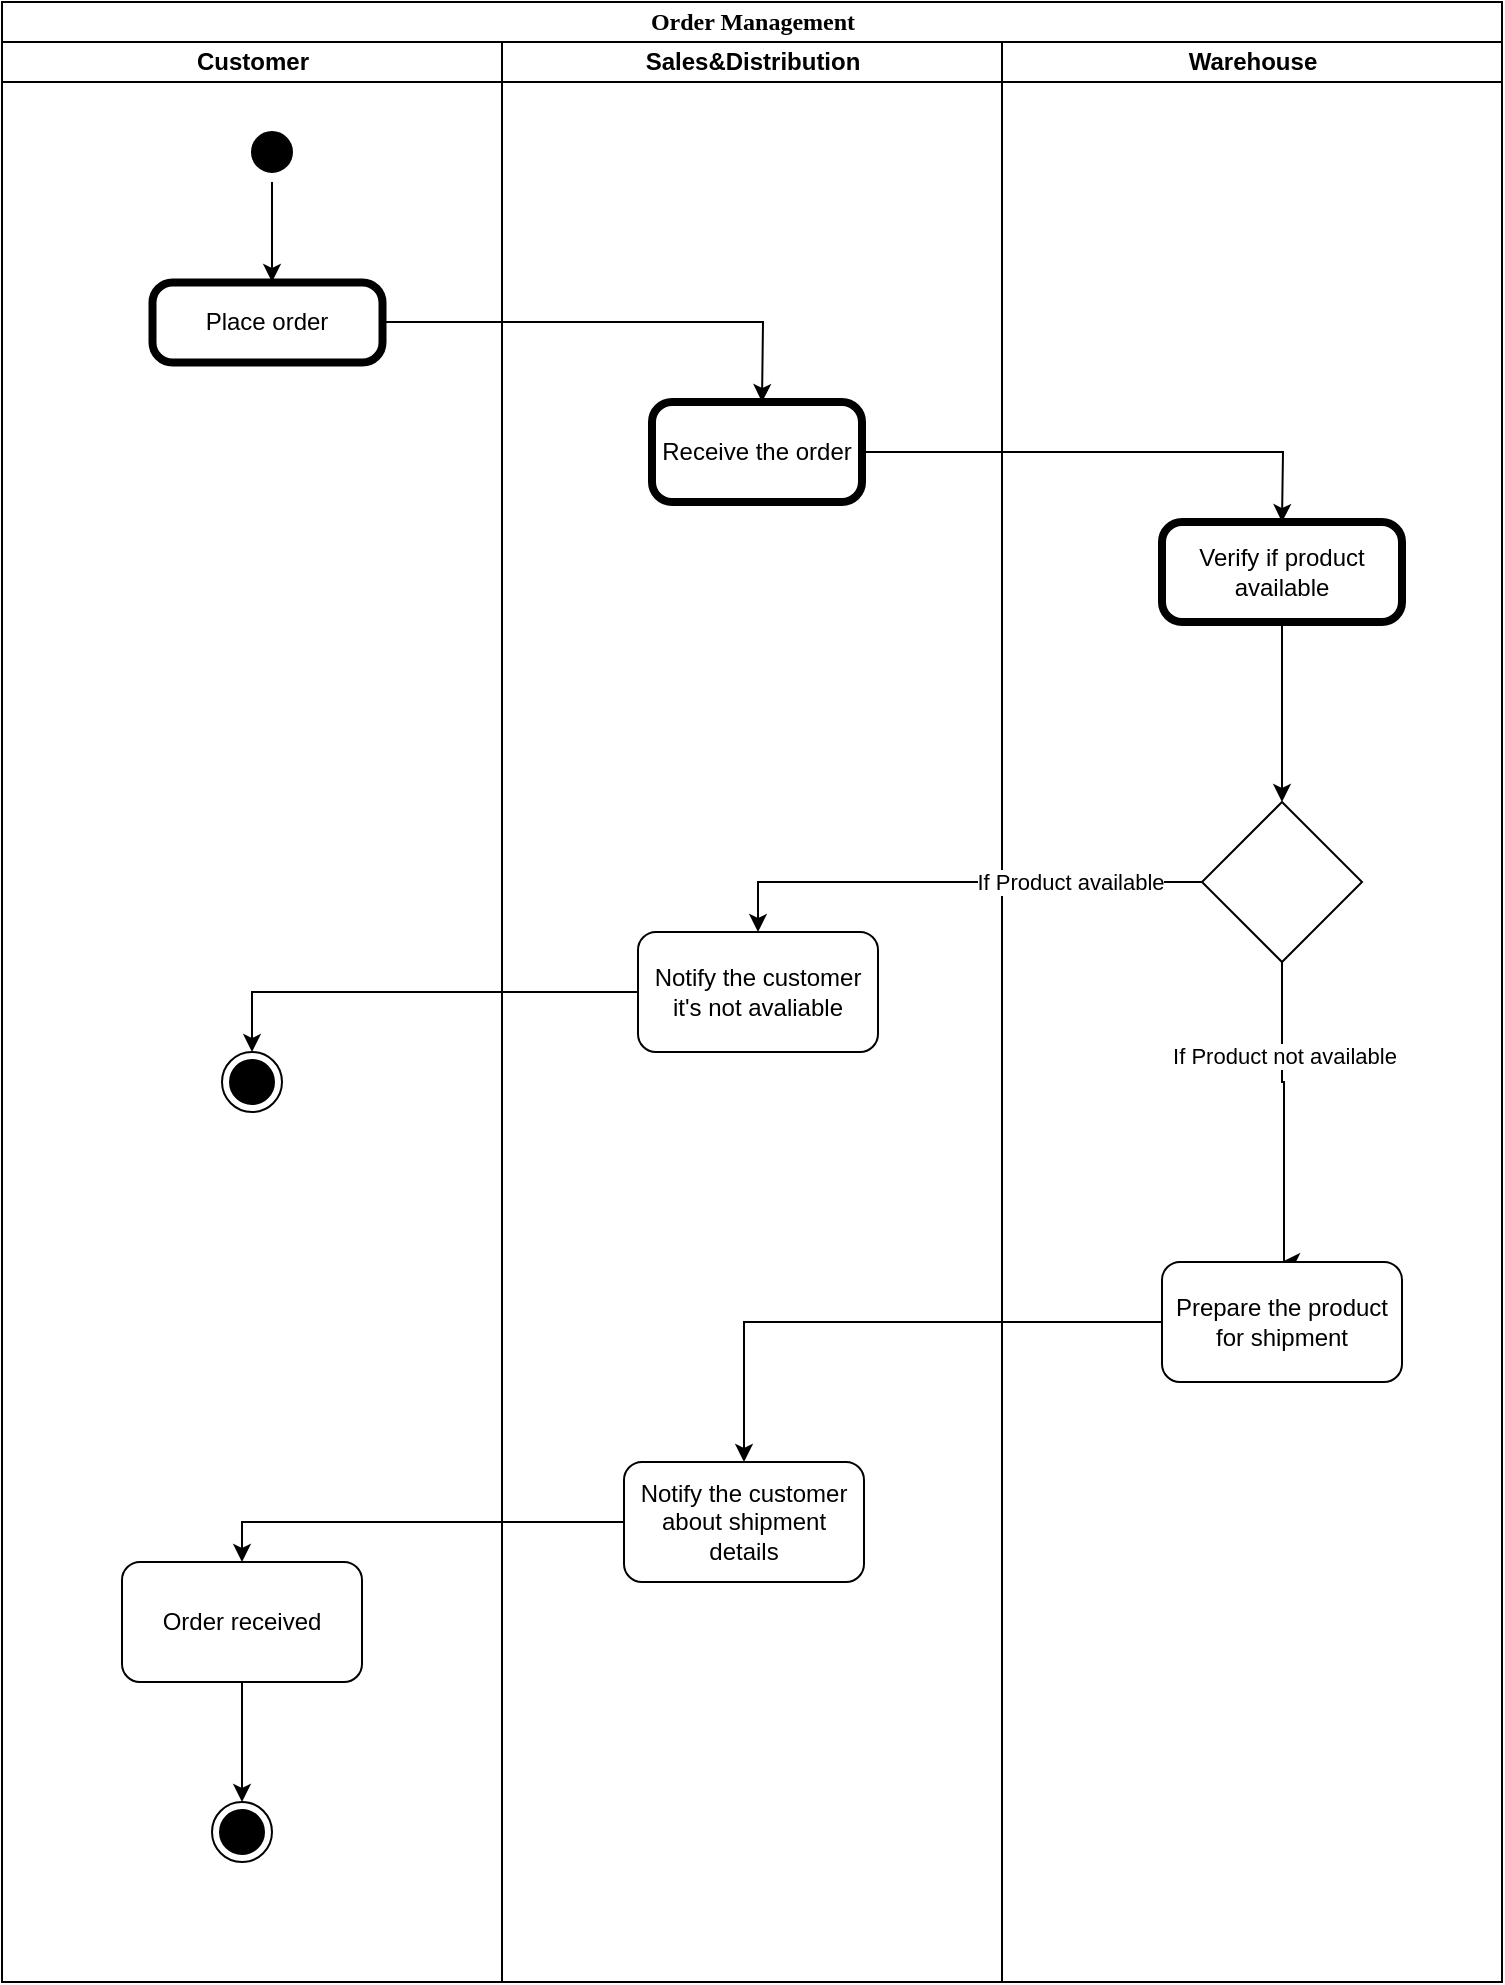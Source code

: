 <mxfile version="24.2.2" type="github">
  <diagram name="Page-1" id="0783ab3e-0a74-02c8-0abd-f7b4e66b4bec">
    <mxGraphModel dx="2171" dy="1324" grid="1" gridSize="10" guides="1" tooltips="1" connect="1" arrows="1" fold="1" page="1" pageScale="1" pageWidth="850" pageHeight="1100" background="none" math="0" shadow="0">
      <root>
        <mxCell id="0" />
        <mxCell id="1" parent="0" />
        <mxCell id="1c1d494c118603dd-1" value="Order Management" style="swimlane;html=1;childLayout=stackLayout;startSize=20;rounded=0;shadow=0;comic=0;labelBackgroundColor=none;strokeWidth=1;fontFamily=Verdana;fontSize=12;align=center;" parent="1" vertex="1">
          <mxGeometry x="40" y="20" width="750" height="990" as="geometry" />
        </mxCell>
        <mxCell id="1c1d494c118603dd-2" value="Customer" style="swimlane;html=1;startSize=20;" parent="1c1d494c118603dd-1" vertex="1">
          <mxGeometry y="20" width="250" height="970" as="geometry" />
        </mxCell>
        <mxCell id="T-8hnJG5RtbYNzTZ3OcR-2" value="" style="ellipse;html=1;shape=startState;fillColor=#000000;strokeColor=#FFFFFF;" vertex="1" parent="1c1d494c118603dd-2">
          <mxGeometry x="120" y="40" width="30" height="30" as="geometry" />
        </mxCell>
        <mxCell id="T-8hnJG5RtbYNzTZ3OcR-4" value="" style="endArrow=classic;html=1;rounded=0;exitX=0.5;exitY=1;exitDx=0;exitDy=0;" edge="1" parent="1c1d494c118603dd-2" source="T-8hnJG5RtbYNzTZ3OcR-2">
          <mxGeometry width="50" height="50" relative="1" as="geometry">
            <mxPoint x="140" y="110" as="sourcePoint" />
            <mxPoint x="135" y="120" as="targetPoint" />
          </mxGeometry>
        </mxCell>
        <mxCell id="T-8hnJG5RtbYNzTZ3OcR-6" style="edgeStyle=orthogonalEdgeStyle;rounded=0;orthogonalLoop=1;jettySize=auto;html=1;" edge="1" parent="1c1d494c118603dd-2" source="T-8hnJG5RtbYNzTZ3OcR-5">
          <mxGeometry relative="1" as="geometry">
            <mxPoint x="380" y="180" as="targetPoint" />
          </mxGeometry>
        </mxCell>
        <mxCell id="T-8hnJG5RtbYNzTZ3OcR-5" value="Place order" style="points=[[0.25,0,0],[0.5,0,0],[0.75,0,0],[1,0.25,0],[1,0.5,0],[1,0.75,0],[0.75,1,0],[0.5,1,0],[0.25,1,0],[0,0.75,0],[0,0.5,0],[0,0.25,0]];shape=mxgraph.bpmn.task;whiteSpace=wrap;rectStyle=rounded;size=10;html=1;container=1;expand=0;collapsible=0;bpmnShapeType=call;strokeWidth=0;" vertex="1" parent="1c1d494c118603dd-2">
          <mxGeometry x="75" y="120" width="115" height="40" as="geometry" />
        </mxCell>
        <mxCell id="T-8hnJG5RtbYNzTZ3OcR-24" value="" style="ellipse;html=1;shape=endState;fillColor=#000000;strokeColor=#000000;" vertex="1" parent="1c1d494c118603dd-2">
          <mxGeometry x="110" y="505" width="30" height="30" as="geometry" />
        </mxCell>
        <mxCell id="T-8hnJG5RtbYNzTZ3OcR-36" value="" style="edgeStyle=orthogonalEdgeStyle;rounded=0;orthogonalLoop=1;jettySize=auto;html=1;" edge="1" parent="1c1d494c118603dd-2" source="T-8hnJG5RtbYNzTZ3OcR-30" target="T-8hnJG5RtbYNzTZ3OcR-34">
          <mxGeometry relative="1" as="geometry" />
        </mxCell>
        <mxCell id="T-8hnJG5RtbYNzTZ3OcR-30" value="Order received" style="rounded=1;whiteSpace=wrap;html=1;" vertex="1" parent="1c1d494c118603dd-2">
          <mxGeometry x="60" y="760" width="120" height="60" as="geometry" />
        </mxCell>
        <mxCell id="T-8hnJG5RtbYNzTZ3OcR-34" value="" style="ellipse;html=1;shape=endState;fillColor=#000000;strokeColor=#000000;" vertex="1" parent="1c1d494c118603dd-2">
          <mxGeometry x="105" y="880" width="30" height="30" as="geometry" />
        </mxCell>
        <mxCell id="1c1d494c118603dd-3" value="Sales&amp;amp;Distribution" style="swimlane;html=1;startSize=20;" parent="1c1d494c118603dd-1" vertex="1">
          <mxGeometry x="250" y="20" width="250" height="970" as="geometry" />
        </mxCell>
        <mxCell id="T-8hnJG5RtbYNzTZ3OcR-8" style="edgeStyle=orthogonalEdgeStyle;rounded=0;orthogonalLoop=1;jettySize=auto;html=1;" edge="1" parent="1c1d494c118603dd-3" source="T-8hnJG5RtbYNzTZ3OcR-7">
          <mxGeometry relative="1" as="geometry">
            <mxPoint x="390" y="240" as="targetPoint" />
          </mxGeometry>
        </mxCell>
        <mxCell id="T-8hnJG5RtbYNzTZ3OcR-7" value="Receive the order" style="points=[[0.25,0,0],[0.5,0,0],[0.75,0,0],[1,0.25,0],[1,0.5,0],[1,0.75,0],[0.75,1,0],[0.5,1,0],[0.25,1,0],[0,0.75,0],[0,0.5,0],[0,0.25,0]];shape=mxgraph.bpmn.task;whiteSpace=wrap;rectStyle=rounded;size=10;html=1;container=1;expand=0;collapsible=0;bpmnShapeType=call;" vertex="1" parent="1c1d494c118603dd-3">
          <mxGeometry x="75" y="180" width="105" height="50" as="geometry" />
        </mxCell>
        <mxCell id="T-8hnJG5RtbYNzTZ3OcR-20" value="Notify the customer it&#39;s not avaliable" style="rounded=1;whiteSpace=wrap;html=1;" vertex="1" parent="1c1d494c118603dd-3">
          <mxGeometry x="68" y="445" width="120" height="60" as="geometry" />
        </mxCell>
        <mxCell id="T-8hnJG5RtbYNzTZ3OcR-28" value="Notify the customer about shipment details" style="rounded=1;whiteSpace=wrap;html=1;" vertex="1" parent="1c1d494c118603dd-3">
          <mxGeometry x="61" y="710" width="120" height="60" as="geometry" />
        </mxCell>
        <mxCell id="1c1d494c118603dd-4" value="Warehouse" style="swimlane;html=1;startSize=20;" parent="1c1d494c118603dd-1" vertex="1">
          <mxGeometry x="500" y="20" width="250" height="970" as="geometry" />
        </mxCell>
        <mxCell id="T-8hnJG5RtbYNzTZ3OcR-14" style="edgeStyle=orthogonalEdgeStyle;rounded=0;orthogonalLoop=1;jettySize=auto;html=1;exitX=0.5;exitY=1;exitDx=0;exitDy=0;exitPerimeter=0;entryX=0.5;entryY=0;entryDx=0;entryDy=0;" edge="1" parent="1c1d494c118603dd-4" source="T-8hnJG5RtbYNzTZ3OcR-9" target="T-8hnJG5RtbYNzTZ3OcR-13">
          <mxGeometry relative="1" as="geometry" />
        </mxCell>
        <mxCell id="T-8hnJG5RtbYNzTZ3OcR-9" value="Verify if product available" style="points=[[0.25,0,0],[0.5,0,0],[0.75,0,0],[1,0.25,0],[1,0.5,0],[1,0.75,0],[0.75,1,0],[0.5,1,0],[0.25,1,0],[0,0.75,0],[0,0.5,0],[0,0.25,0]];shape=mxgraph.bpmn.task;whiteSpace=wrap;rectStyle=rounded;size=10;html=1;container=1;expand=0;collapsible=0;bpmnShapeType=call;" vertex="1" parent="1c1d494c118603dd-4">
          <mxGeometry x="80" y="240" width="120" height="50" as="geometry" />
        </mxCell>
        <mxCell id="T-8hnJG5RtbYNzTZ3OcR-18" style="edgeStyle=orthogonalEdgeStyle;rounded=0;orthogonalLoop=1;jettySize=auto;html=1;entryX=0.5;entryY=0;entryDx=0;entryDy=0;" edge="1" parent="1c1d494c118603dd-4" source="T-8hnJG5RtbYNzTZ3OcR-13" target="T-8hnJG5RtbYNzTZ3OcR-25">
          <mxGeometry relative="1" as="geometry">
            <mxPoint x="140" y="580" as="targetPoint" />
            <Array as="points">
              <mxPoint x="140" y="520" />
              <mxPoint x="141" y="520" />
            </Array>
          </mxGeometry>
        </mxCell>
        <mxCell id="T-8hnJG5RtbYNzTZ3OcR-19" value="If Product not available" style="edgeLabel;html=1;align=center;verticalAlign=middle;resizable=0;points=[];" vertex="1" connectable="0" parent="T-8hnJG5RtbYNzTZ3OcR-18">
          <mxGeometry x="-0.386" y="1" relative="1" as="geometry">
            <mxPoint as="offset" />
          </mxGeometry>
        </mxCell>
        <mxCell id="T-8hnJG5RtbYNzTZ3OcR-13" value="" style="rhombus;whiteSpace=wrap;html=1;" vertex="1" parent="1c1d494c118603dd-4">
          <mxGeometry x="100" y="380" width="80" height="80" as="geometry" />
        </mxCell>
        <mxCell id="T-8hnJG5RtbYNzTZ3OcR-25" value="Prepare the product for shipment" style="rounded=1;whiteSpace=wrap;html=1;" vertex="1" parent="1c1d494c118603dd-4">
          <mxGeometry x="80" y="610" width="120" height="60" as="geometry" />
        </mxCell>
        <mxCell id="T-8hnJG5RtbYNzTZ3OcR-15" style="edgeStyle=orthogonalEdgeStyle;rounded=0;orthogonalLoop=1;jettySize=auto;html=1;exitX=0;exitY=0.5;exitDx=0;exitDy=0;entryX=0.5;entryY=0;entryDx=0;entryDy=0;" edge="1" parent="1c1d494c118603dd-1" source="T-8hnJG5RtbYNzTZ3OcR-13" target="T-8hnJG5RtbYNzTZ3OcR-20">
          <mxGeometry relative="1" as="geometry">
            <mxPoint x="400" y="440" as="targetPoint" />
          </mxGeometry>
        </mxCell>
        <mxCell id="T-8hnJG5RtbYNzTZ3OcR-16" value="If Product available" style="edgeLabel;html=1;align=center;verticalAlign=middle;resizable=0;points=[];" vertex="1" connectable="0" parent="T-8hnJG5RtbYNzTZ3OcR-15">
          <mxGeometry x="-0.721" y="-4" relative="1" as="geometry">
            <mxPoint x="-32" y="4" as="offset" />
          </mxGeometry>
        </mxCell>
        <mxCell id="T-8hnJG5RtbYNzTZ3OcR-22" style="edgeStyle=orthogonalEdgeStyle;rounded=0;orthogonalLoop=1;jettySize=auto;html=1;entryX=0.5;entryY=0;entryDx=0;entryDy=0;" edge="1" parent="1c1d494c118603dd-1" source="T-8hnJG5RtbYNzTZ3OcR-20" target="T-8hnJG5RtbYNzTZ3OcR-24">
          <mxGeometry relative="1" as="geometry">
            <mxPoint x="130" y="500" as="targetPoint" />
          </mxGeometry>
        </mxCell>
        <mxCell id="T-8hnJG5RtbYNzTZ3OcR-27" style="edgeStyle=orthogonalEdgeStyle;rounded=0;orthogonalLoop=1;jettySize=auto;html=1;entryX=0.5;entryY=0;entryDx=0;entryDy=0;" edge="1" parent="1c1d494c118603dd-1" source="T-8hnJG5RtbYNzTZ3OcR-25" target="T-8hnJG5RtbYNzTZ3OcR-28">
          <mxGeometry relative="1" as="geometry">
            <mxPoint x="370" y="700" as="targetPoint" />
            <Array as="points">
              <mxPoint x="371" y="660" />
              <mxPoint x="371" y="720" />
            </Array>
          </mxGeometry>
        </mxCell>
        <mxCell id="T-8hnJG5RtbYNzTZ3OcR-29" style="edgeStyle=orthogonalEdgeStyle;rounded=0;orthogonalLoop=1;jettySize=auto;html=1;entryX=0.5;entryY=0;entryDx=0;entryDy=0;" edge="1" parent="1c1d494c118603dd-1" source="T-8hnJG5RtbYNzTZ3OcR-28" target="T-8hnJG5RtbYNzTZ3OcR-30">
          <mxGeometry relative="1" as="geometry">
            <mxPoint x="110" y="750" as="targetPoint" />
          </mxGeometry>
        </mxCell>
      </root>
    </mxGraphModel>
  </diagram>
</mxfile>
